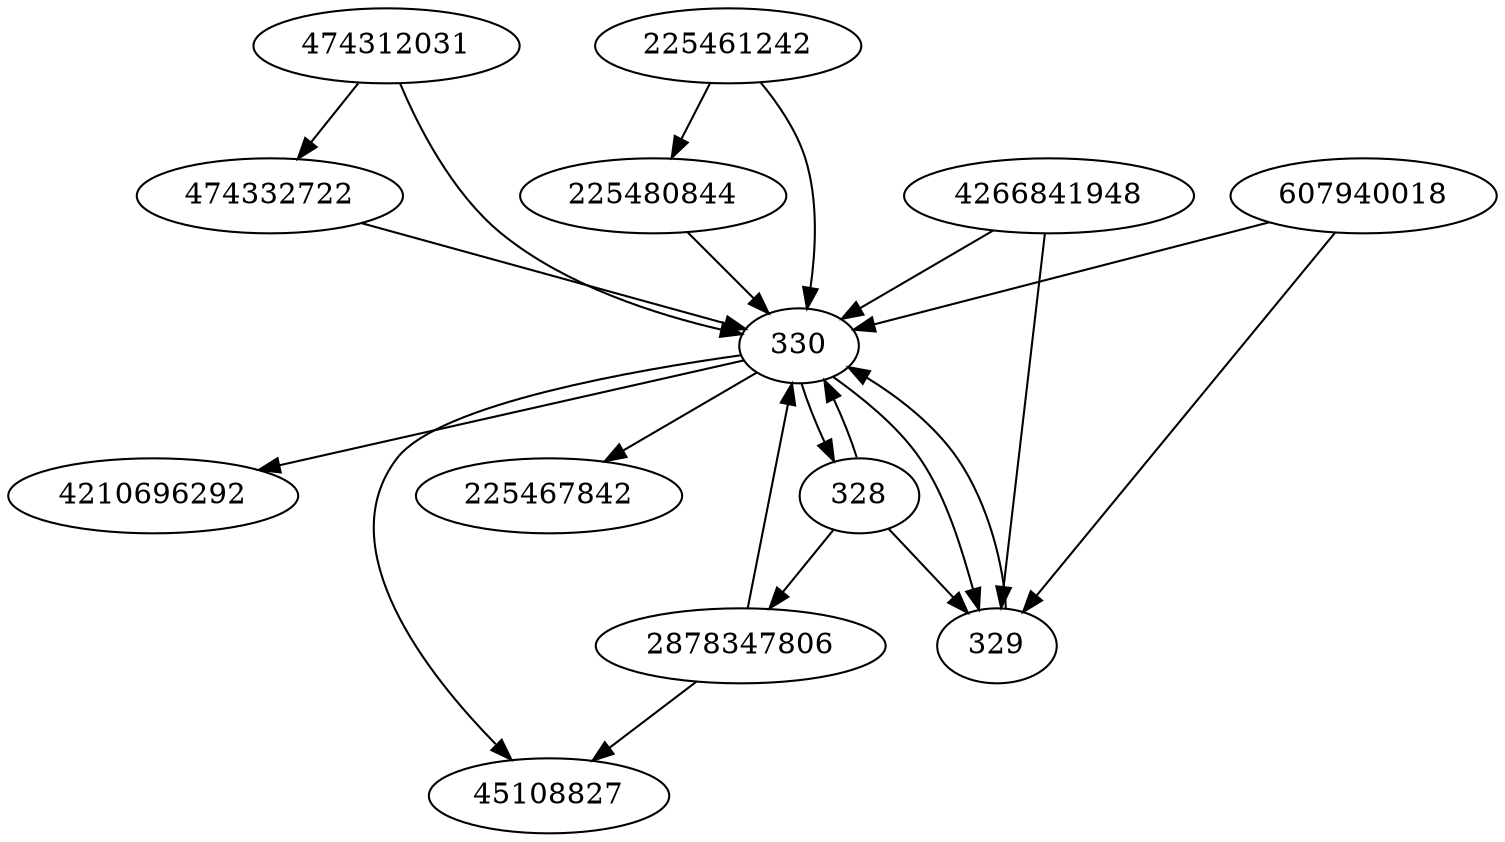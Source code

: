 strict digraph  {
225467842;
4210696292;
328;
329;
330;
225480844;
474332722;
607940018;
225461242;
45108827;
4266841948;
2878347806;
474312031;
328 -> 330;
328 -> 2878347806;
328 -> 329;
329 -> 330;
330 -> 225467842;
330 -> 45108827;
330 -> 328;
330 -> 329;
330 -> 4210696292;
225480844 -> 330;
474332722 -> 330;
607940018 -> 329;
607940018 -> 330;
225461242 -> 330;
225461242 -> 225480844;
4266841948 -> 329;
4266841948 -> 330;
2878347806 -> 45108827;
2878347806 -> 330;
474312031 -> 330;
474312031 -> 474332722;
}
